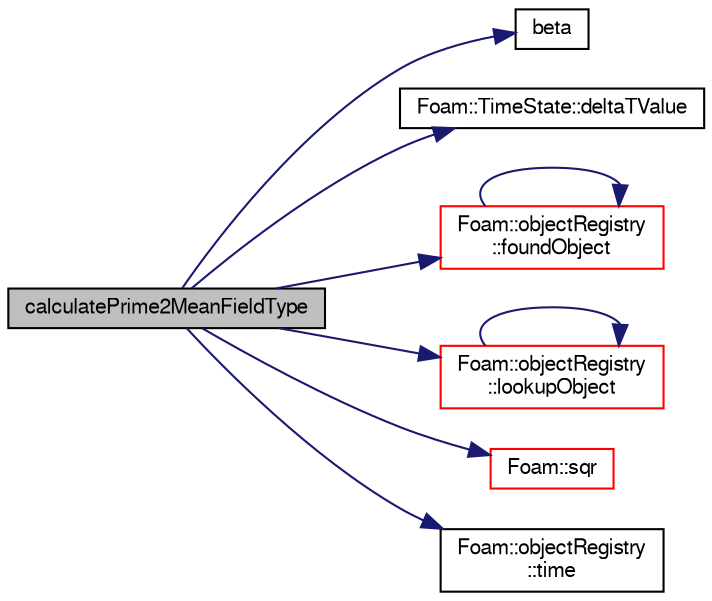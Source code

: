 digraph "calculatePrime2MeanFieldType"
{
  bgcolor="transparent";
  edge [fontname="FreeSans",fontsize="10",labelfontname="FreeSans",labelfontsize="10"];
  node [fontname="FreeSans",fontsize="10",shape=record];
  rankdir="LR";
  Node289 [label="calculatePrime2MeanFieldType",height=0.2,width=0.4,color="black", fillcolor="grey75", style="filled", fontcolor="black"];
  Node289 -> Node290 [color="midnightblue",fontsize="10",style="solid",fontname="FreeSans"];
  Node290 [label="beta",height=0.2,width=0.4,color="black",URL="$a39152.html#a8c8c91fc032b25dcc9e3d971fac17272"];
  Node289 -> Node291 [color="midnightblue",fontsize="10",style="solid",fontname="FreeSans"];
  Node291 [label="Foam::TimeState::deltaTValue",height=0.2,width=0.4,color="black",URL="$a26362.html#aeb7fdbc18a6f908efa70a34e5688436c",tooltip="Return time step value. "];
  Node289 -> Node292 [color="midnightblue",fontsize="10",style="solid",fontname="FreeSans"];
  Node292 [label="Foam::objectRegistry\l::foundObject",height=0.2,width=0.4,color="red",URL="$a26326.html#afb1fd730975d12fa5bcd4252fbf2b92c",tooltip="Is the named Type found? "];
  Node292 -> Node292 [color="midnightblue",fontsize="10",style="solid",fontname="FreeSans"];
  Node289 -> Node303 [color="midnightblue",fontsize="10",style="solid",fontname="FreeSans"];
  Node303 [label="Foam::objectRegistry\l::lookupObject",height=0.2,width=0.4,color="red",URL="$a26326.html#a8b49296f8410366342c524250612c2aa",tooltip="Lookup and return the object of the given Type. "];
  Node303 -> Node303 [color="midnightblue",fontsize="10",style="solid",fontname="FreeSans"];
  Node289 -> Node347 [color="midnightblue",fontsize="10",style="solid",fontname="FreeSans"];
  Node347 [label="Foam::sqr",height=0.2,width=0.4,color="red",URL="$a21124.html#a277dc11c581d53826ab5090b08f3b17b"];
  Node289 -> Node348 [color="midnightblue",fontsize="10",style="solid",fontname="FreeSans"];
  Node348 [label="Foam::objectRegistry\l::time",height=0.2,width=0.4,color="black",URL="$a26326.html#a0d94096809fe3376b29a2a29ca11bb18",tooltip="Return time. "];
}
